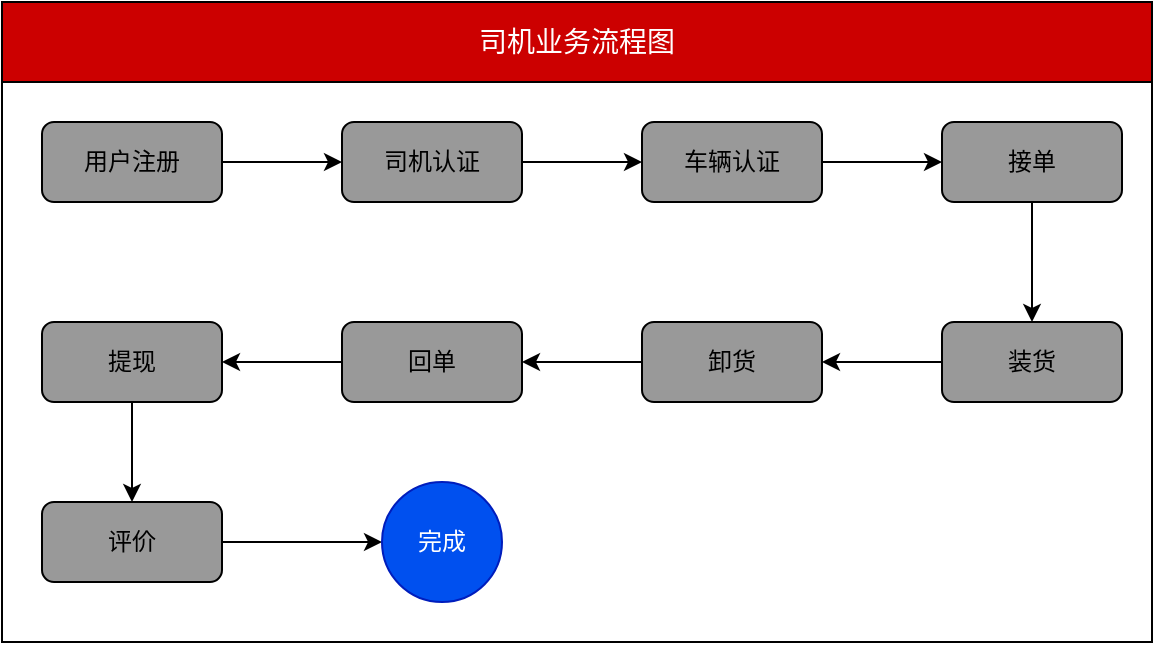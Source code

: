 <mxfile version="12.3.8" type="github" pages="1">
  <diagram id="2HlnQz6Z-fe8QAx7_XnR" name="第 1 页">
    <mxGraphModel dx="854" dy="429" grid="1" gridSize="10" guides="1" tooltips="1" connect="1" arrows="1" fold="1" page="1" pageScale="1" pageWidth="827" pageHeight="1169" math="0" shadow="0">
      <root>
        <mxCell id="0"/>
        <mxCell id="1" parent="0"/>
        <mxCell id="Jphupbk02JRPcRwaJmDX-22" value="" style="rounded=0;whiteSpace=wrap;html=1;" vertex="1" parent="1">
          <mxGeometry x="20" y="60" width="575" height="280" as="geometry"/>
        </mxCell>
        <mxCell id="Jphupbk02JRPcRwaJmDX-3" value="" style="edgeStyle=orthogonalEdgeStyle;rounded=0;orthogonalLoop=1;jettySize=auto;html=1;" edge="1" parent="1" source="Jphupbk02JRPcRwaJmDX-1" target="Jphupbk02JRPcRwaJmDX-2">
          <mxGeometry relative="1" as="geometry"/>
        </mxCell>
        <mxCell id="Jphupbk02JRPcRwaJmDX-1" value="用户注册" style="rounded=1;whiteSpace=wrap;html=1;fillColor=#999999;" vertex="1" parent="1">
          <mxGeometry x="40" y="80" width="90" height="40" as="geometry"/>
        </mxCell>
        <mxCell id="Jphupbk02JRPcRwaJmDX-5" value="" style="edgeStyle=orthogonalEdgeStyle;rounded=0;orthogonalLoop=1;jettySize=auto;html=1;" edge="1" parent="1" source="Jphupbk02JRPcRwaJmDX-2" target="Jphupbk02JRPcRwaJmDX-4">
          <mxGeometry relative="1" as="geometry"/>
        </mxCell>
        <mxCell id="Jphupbk02JRPcRwaJmDX-2" value="司机认证" style="rounded=1;whiteSpace=wrap;html=1;fillColor=#999999;" vertex="1" parent="1">
          <mxGeometry x="190" y="80" width="90" height="40" as="geometry"/>
        </mxCell>
        <mxCell id="Jphupbk02JRPcRwaJmDX-7" value="" style="edgeStyle=orthogonalEdgeStyle;rounded=0;orthogonalLoop=1;jettySize=auto;html=1;" edge="1" parent="1" source="Jphupbk02JRPcRwaJmDX-4" target="Jphupbk02JRPcRwaJmDX-6">
          <mxGeometry relative="1" as="geometry"/>
        </mxCell>
        <mxCell id="Jphupbk02JRPcRwaJmDX-4" value="车辆认证" style="rounded=1;whiteSpace=wrap;html=1;fillColor=#999999;" vertex="1" parent="1">
          <mxGeometry x="340" y="80" width="90" height="40" as="geometry"/>
        </mxCell>
        <mxCell id="Jphupbk02JRPcRwaJmDX-9" value="" style="edgeStyle=orthogonalEdgeStyle;rounded=0;orthogonalLoop=1;jettySize=auto;html=1;" edge="1" parent="1" source="Jphupbk02JRPcRwaJmDX-6" target="Jphupbk02JRPcRwaJmDX-8">
          <mxGeometry relative="1" as="geometry"/>
        </mxCell>
        <mxCell id="Jphupbk02JRPcRwaJmDX-6" value="接单" style="rounded=1;whiteSpace=wrap;html=1;fillColor=#999999;" vertex="1" parent="1">
          <mxGeometry x="490" y="80" width="90" height="40" as="geometry"/>
        </mxCell>
        <mxCell id="Jphupbk02JRPcRwaJmDX-11" value="" style="edgeStyle=orthogonalEdgeStyle;rounded=0;orthogonalLoop=1;jettySize=auto;html=1;" edge="1" parent="1" source="Jphupbk02JRPcRwaJmDX-8" target="Jphupbk02JRPcRwaJmDX-10">
          <mxGeometry relative="1" as="geometry"/>
        </mxCell>
        <mxCell id="Jphupbk02JRPcRwaJmDX-8" value="装货" style="rounded=1;whiteSpace=wrap;html=1;fillColor=#999999;" vertex="1" parent="1">
          <mxGeometry x="490" y="180" width="90" height="40" as="geometry"/>
        </mxCell>
        <mxCell id="Jphupbk02JRPcRwaJmDX-13" value="" style="edgeStyle=orthogonalEdgeStyle;rounded=0;orthogonalLoop=1;jettySize=auto;html=1;" edge="1" parent="1" source="Jphupbk02JRPcRwaJmDX-10" target="Jphupbk02JRPcRwaJmDX-12">
          <mxGeometry relative="1" as="geometry"/>
        </mxCell>
        <mxCell id="Jphupbk02JRPcRwaJmDX-10" value="卸货" style="rounded=1;whiteSpace=wrap;html=1;fillColor=#999999;" vertex="1" parent="1">
          <mxGeometry x="340" y="180" width="90" height="40" as="geometry"/>
        </mxCell>
        <mxCell id="Jphupbk02JRPcRwaJmDX-15" value="" style="edgeStyle=orthogonalEdgeStyle;rounded=0;orthogonalLoop=1;jettySize=auto;html=1;" edge="1" parent="1" source="Jphupbk02JRPcRwaJmDX-12" target="Jphupbk02JRPcRwaJmDX-14">
          <mxGeometry relative="1" as="geometry"/>
        </mxCell>
        <mxCell id="Jphupbk02JRPcRwaJmDX-12" value="回单" style="rounded=1;whiteSpace=wrap;html=1;fillColor=#999999;" vertex="1" parent="1">
          <mxGeometry x="190" y="180" width="90" height="40" as="geometry"/>
        </mxCell>
        <mxCell id="Jphupbk02JRPcRwaJmDX-17" value="" style="edgeStyle=orthogonalEdgeStyle;rounded=0;orthogonalLoop=1;jettySize=auto;html=1;" edge="1" parent="1" source="Jphupbk02JRPcRwaJmDX-14" target="Jphupbk02JRPcRwaJmDX-16">
          <mxGeometry relative="1" as="geometry"/>
        </mxCell>
        <mxCell id="Jphupbk02JRPcRwaJmDX-14" value="提现" style="rounded=1;whiteSpace=wrap;html=1;fillColor=#999999;" vertex="1" parent="1">
          <mxGeometry x="40" y="180" width="90" height="40" as="geometry"/>
        </mxCell>
        <mxCell id="Jphupbk02JRPcRwaJmDX-19" value="" style="edgeStyle=orthogonalEdgeStyle;rounded=0;orthogonalLoop=1;jettySize=auto;html=1;" edge="1" parent="1" source="Jphupbk02JRPcRwaJmDX-16">
          <mxGeometry relative="1" as="geometry">
            <mxPoint x="210" y="290" as="targetPoint"/>
          </mxGeometry>
        </mxCell>
        <mxCell id="Jphupbk02JRPcRwaJmDX-16" value="评价" style="rounded=1;whiteSpace=wrap;html=1;fillColor=#999999;" vertex="1" parent="1">
          <mxGeometry x="40" y="270" width="90" height="40" as="geometry"/>
        </mxCell>
        <mxCell id="Jphupbk02JRPcRwaJmDX-20" value="完成" style="ellipse;whiteSpace=wrap;html=1;aspect=fixed;rounded=1;fillColor=#0050ef;strokeColor=#001DBC;fontColor=#ffffff;" vertex="1" parent="1">
          <mxGeometry x="210" y="260" width="60" height="60" as="geometry"/>
        </mxCell>
        <mxCell id="Jphupbk02JRPcRwaJmDX-21" value="司机业务流程图" style="rounded=0;whiteSpace=wrap;html=1;fillColor=#CC0000;fontColor=#FFFFFF;fontSize=14;" vertex="1" parent="1">
          <mxGeometry x="20" y="20" width="575" height="40" as="geometry"/>
        </mxCell>
      </root>
    </mxGraphModel>
  </diagram>
</mxfile>
